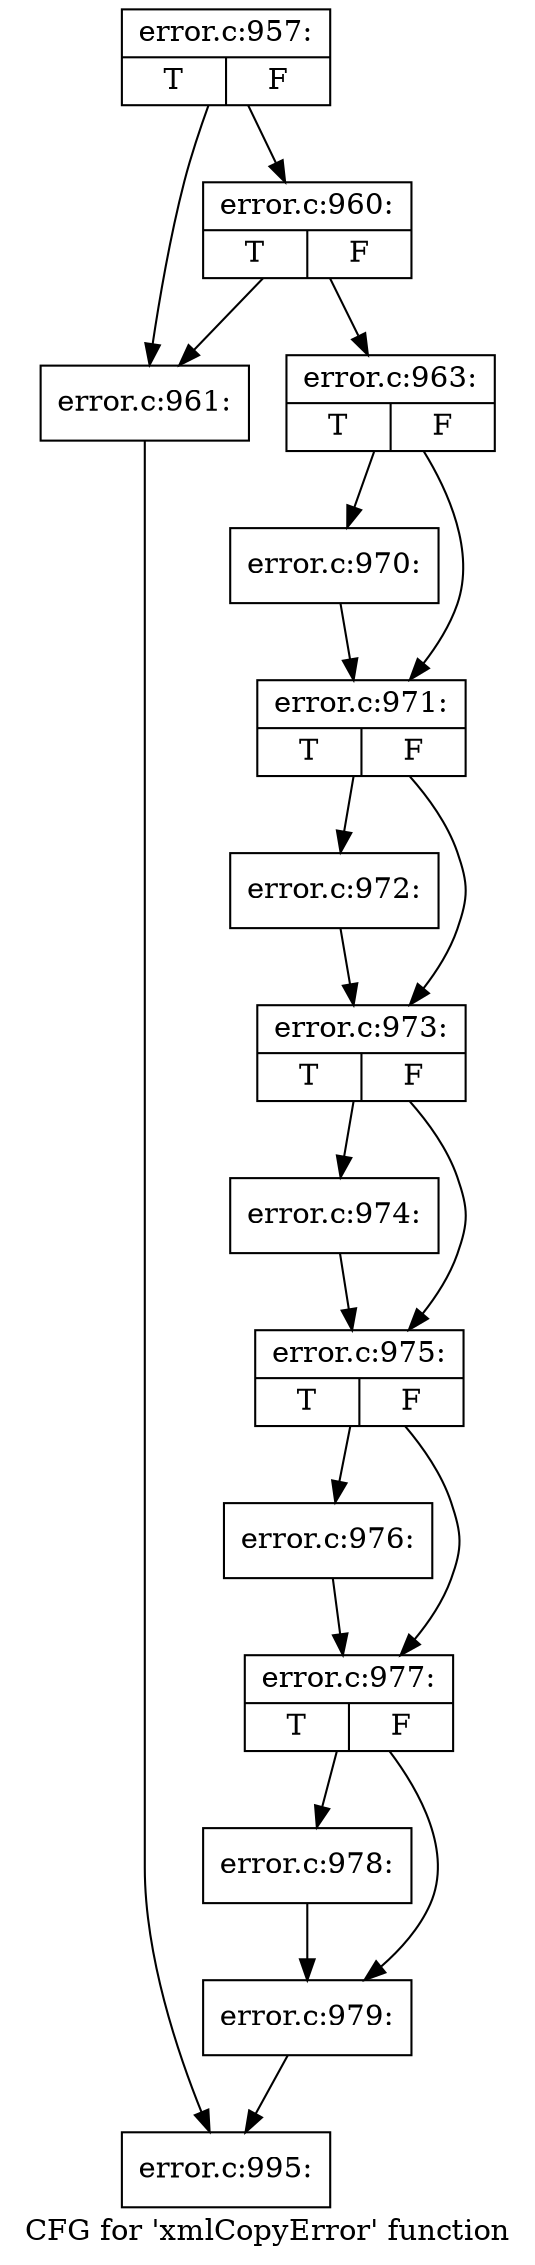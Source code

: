 digraph "CFG for 'xmlCopyError' function" {
	label="CFG for 'xmlCopyError' function";

	Node0x45cab30 [shape=record,label="{error.c:957:|{<s0>T|<s1>F}}"];
	Node0x45cab30 -> Node0x45d9ed0;
	Node0x45cab30 -> Node0x45d9f70;
	Node0x45d9f70 [shape=record,label="{error.c:960:|{<s0>T|<s1>F}}"];
	Node0x45d9f70 -> Node0x45d9ed0;
	Node0x45d9f70 -> Node0x45d9f20;
	Node0x45d9ed0 [shape=record,label="{error.c:961:}"];
	Node0x45d9ed0 -> Node0x45cd3b0;
	Node0x45d9f20 [shape=record,label="{error.c:963:|{<s0>T|<s1>F}}"];
	Node0x45d9f20 -> Node0x4620c70;
	Node0x45d9f20 -> Node0x4620cc0;
	Node0x4620c70 [shape=record,label="{error.c:970:}"];
	Node0x4620c70 -> Node0x4620cc0;
	Node0x4620cc0 [shape=record,label="{error.c:971:|{<s0>T|<s1>F}}"];
	Node0x4620cc0 -> Node0x4621450;
	Node0x4620cc0 -> Node0x46214a0;
	Node0x4621450 [shape=record,label="{error.c:972:}"];
	Node0x4621450 -> Node0x46214a0;
	Node0x46214a0 [shape=record,label="{error.c:973:|{<s0>T|<s1>F}}"];
	Node0x46214a0 -> Node0x4621c30;
	Node0x46214a0 -> Node0x4621c80;
	Node0x4621c30 [shape=record,label="{error.c:974:}"];
	Node0x4621c30 -> Node0x4621c80;
	Node0x4621c80 [shape=record,label="{error.c:975:|{<s0>T|<s1>F}}"];
	Node0x4621c80 -> Node0x4622410;
	Node0x4621c80 -> Node0x4622460;
	Node0x4622410 [shape=record,label="{error.c:976:}"];
	Node0x4622410 -> Node0x4622460;
	Node0x4622460 [shape=record,label="{error.c:977:|{<s0>T|<s1>F}}"];
	Node0x4622460 -> Node0x4622bf0;
	Node0x4622460 -> Node0x4622c40;
	Node0x4622bf0 [shape=record,label="{error.c:978:}"];
	Node0x4622bf0 -> Node0x4622c40;
	Node0x4622c40 [shape=record,label="{error.c:979:}"];
	Node0x4622c40 -> Node0x45cd3b0;
	Node0x45cd3b0 [shape=record,label="{error.c:995:}"];
}
